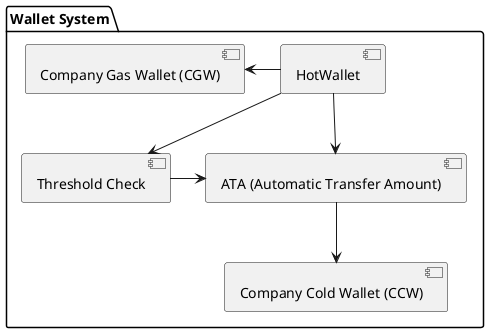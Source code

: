 @startuml

package "Wallet System" {

  [HotWallet] -down-> [ATA (Automatic Transfer Amount)]
  [ATA (Automatic Transfer Amount)] -down-> [Company Cold Wallet (CCW)]
  [HotWallet] -left-> [Company Gas Wallet (CGW)]

  [HotWallet] -down-> [Threshold Check]
  [Threshold Check] -right-> [ATA (Automatic Transfer Amount)]

}

@enduml
